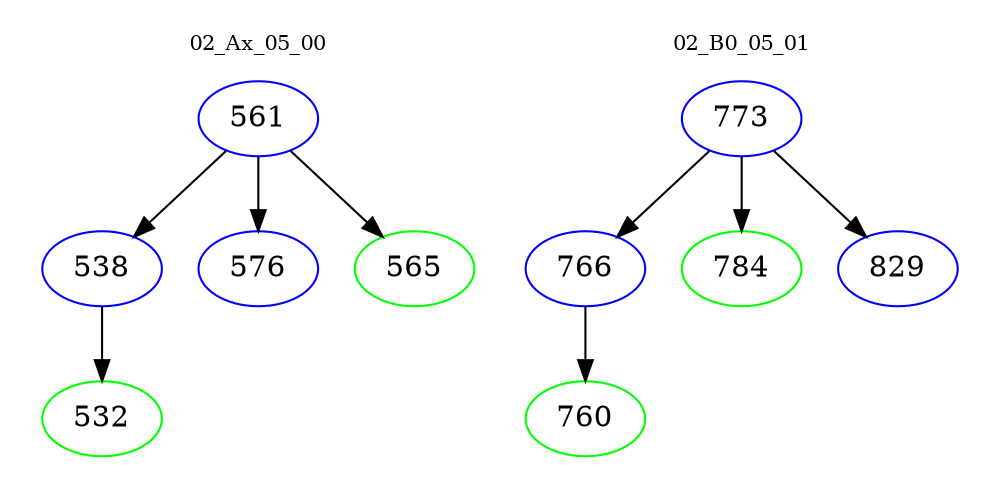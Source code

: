 digraph{
subgraph cluster_0 {
color = white
label = "02_Ax_05_00";
fontsize=10;
T0_561 [label="561", color="blue"]
T0_561 -> T0_538 [color="black"]
T0_538 [label="538", color="blue"]
T0_538 -> T0_532 [color="black"]
T0_532 [label="532", color="green"]
T0_561 -> T0_576 [color="black"]
T0_576 [label="576", color="blue"]
T0_561 -> T0_565 [color="black"]
T0_565 [label="565", color="green"]
}
subgraph cluster_1 {
color = white
label = "02_B0_05_01";
fontsize=10;
T1_773 [label="773", color="blue"]
T1_773 -> T1_766 [color="black"]
T1_766 [label="766", color="blue"]
T1_766 -> T1_760 [color="black"]
T1_760 [label="760", color="green"]
T1_773 -> T1_784 [color="black"]
T1_784 [label="784", color="green"]
T1_773 -> T1_829 [color="black"]
T1_829 [label="829", color="blue"]
}
}
